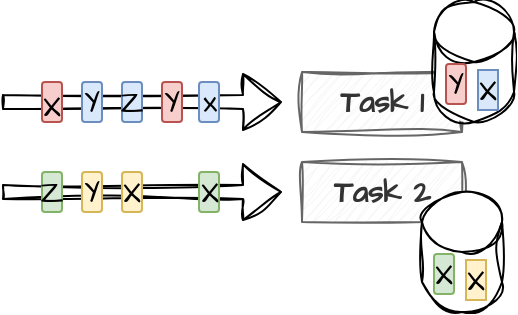 <mxfile version="22.0.0" type="device">
  <diagram name="Page-1" id="oLa2Ue3eT1LLGDNG7kDg">
    <mxGraphModel dx="1036" dy="606" grid="1" gridSize="10" guides="1" tooltips="1" connect="1" arrows="1" fold="1" page="1" pageScale="1" pageWidth="827" pageHeight="1169" math="0" shadow="0">
      <root>
        <mxCell id="0" />
        <mxCell id="1" parent="0" />
        <mxCell id="4R5jo-RzF8fs_wDC410D-2" value="" style="shape=flexArrow;endArrow=classic;html=1;rounded=0;sketch=1;hachureGap=4;jiggle=2;curveFitting=1;fontFamily=Architects Daughter;fontSource=https%3A%2F%2Ffonts.googleapis.com%2Fcss%3Ffamily%3DArchitects%2BDaughter;fontSize=16;entryX=0;entryY=0.5;entryDx=0;entryDy=0;width=7;" parent="1" edge="1">
          <mxGeometry width="50" height="50" relative="1" as="geometry">
            <mxPoint x="90" y="185" as="sourcePoint" />
            <mxPoint x="230" y="185" as="targetPoint" />
          </mxGeometry>
        </mxCell>
        <mxCell id="4R5jo-RzF8fs_wDC410D-3" value="" style="group" parent="1" vertex="1" connectable="0">
          <mxGeometry x="110" y="175" width="88.5" height="20" as="geometry" />
        </mxCell>
        <mxCell id="4R5jo-RzF8fs_wDC410D-4" value="Y" style="rounded=1;whiteSpace=wrap;html=1;hachureGap=4;fontFamily=Architects Daughter;fontSource=https%3A%2F%2Ffonts.googleapis.com%2Fcss%3Ffamily%3DArchitects%2BDaughter;fontSize=15;fillColor=#dae8fc;strokeColor=#6c8ebf;" parent="4R5jo-RzF8fs_wDC410D-3" vertex="1">
          <mxGeometry x="20" width="10" height="20" as="geometry" />
        </mxCell>
        <mxCell id="4R5jo-RzF8fs_wDC410D-5" value="Z" style="rounded=1;whiteSpace=wrap;html=1;hachureGap=4;fontFamily=Architects Daughter;fontSource=https%3A%2F%2Ffonts.googleapis.com%2Fcss%3Ffamily%3DArchitects%2BDaughter;fontSize=15;fillColor=#dae8fc;strokeColor=#6c8ebf;" parent="4R5jo-RzF8fs_wDC410D-3" vertex="1">
          <mxGeometry x="40" width="10" height="20" as="geometry" />
        </mxCell>
        <mxCell id="4R5jo-RzF8fs_wDC410D-6" value="Y" style="rounded=1;whiteSpace=wrap;html=1;hachureGap=4;fontFamily=Architects Daughter;fontSource=https%3A%2F%2Ffonts.googleapis.com%2Fcss%3Ffamily%3DArchitects%2BDaughter;fontSize=15;fillColor=#f8cecc;strokeColor=#b85450;" parent="4R5jo-RzF8fs_wDC410D-3" vertex="1">
          <mxGeometry x="60" width="10" height="20" as="geometry" />
        </mxCell>
        <mxCell id="4R5jo-RzF8fs_wDC410D-7" value="&lt;font style=&quot;font-size: 15px;&quot;&gt;X&lt;/font&gt;" style="rounded=1;whiteSpace=wrap;html=1;hachureGap=4;fontFamily=Architects Daughter;fontSource=https%3A%2F%2Ffonts.googleapis.com%2Fcss%3Ffamily%3DArchitects%2BDaughter;fontSize=20;fillColor=#f8cecc;strokeColor=#b85450;" parent="4R5jo-RzF8fs_wDC410D-3" vertex="1">
          <mxGeometry width="10" height="20" as="geometry" />
        </mxCell>
        <mxCell id="4R5jo-RzF8fs_wDC410D-8" value="x" style="rounded=1;whiteSpace=wrap;html=1;hachureGap=4;fontFamily=Architects Daughter;fontSource=https%3A%2F%2Ffonts.googleapis.com%2Fcss%3Ffamily%3DArchitects%2BDaughter;fontSize=15;fillColor=#dae8fc;strokeColor=#6c8ebf;" parent="4R5jo-RzF8fs_wDC410D-3" vertex="1">
          <mxGeometry x="78.5" width="10" height="20" as="geometry" />
        </mxCell>
        <mxCell id="edcs40bPUSnlSuQE0jbe-1" value="" style="shape=flexArrow;endArrow=classic;html=1;rounded=0;sketch=1;hachureGap=4;jiggle=2;curveFitting=1;fontFamily=Architects Daughter;fontSource=https%3A%2F%2Ffonts.googleapis.com%2Fcss%3Ffamily%3DArchitects%2BDaughter;fontSize=16;entryX=0;entryY=0.5;entryDx=0;entryDy=0;width=7;" parent="1" edge="1">
          <mxGeometry width="50" height="50" relative="1" as="geometry">
            <mxPoint x="90" y="230" as="sourcePoint" />
            <mxPoint x="230" y="230" as="targetPoint" />
          </mxGeometry>
        </mxCell>
        <mxCell id="edcs40bPUSnlSuQE0jbe-2" value="" style="group" parent="1" vertex="1" connectable="0">
          <mxGeometry x="110" y="220" width="88.5" height="20" as="geometry" />
        </mxCell>
        <mxCell id="edcs40bPUSnlSuQE0jbe-3" value="Y" style="rounded=1;whiteSpace=wrap;html=1;hachureGap=4;fontFamily=Architects Daughter;fontSource=https%3A%2F%2Ffonts.googleapis.com%2Fcss%3Ffamily%3DArchitects%2BDaughter;fontSize=15;fillColor=#fff2cc;strokeColor=#d6b656;" parent="edcs40bPUSnlSuQE0jbe-2" vertex="1">
          <mxGeometry x="20" width="10" height="20" as="geometry" />
        </mxCell>
        <mxCell id="edcs40bPUSnlSuQE0jbe-4" value="X" style="rounded=1;whiteSpace=wrap;html=1;hachureGap=4;fontFamily=Architects Daughter;fontSource=https%3A%2F%2Ffonts.googleapis.com%2Fcss%3Ffamily%3DArchitects%2BDaughter;fontSize=15;fillColor=#fff2cc;strokeColor=#d6b656;" parent="edcs40bPUSnlSuQE0jbe-2" vertex="1">
          <mxGeometry x="40" width="10" height="20" as="geometry" />
        </mxCell>
        <mxCell id="edcs40bPUSnlSuQE0jbe-6" value="Z" style="rounded=1;whiteSpace=wrap;html=1;hachureGap=4;fontFamily=Architects Daughter;fontSource=https%3A%2F%2Ffonts.googleapis.com%2Fcss%3Ffamily%3DArchitects%2BDaughter;fontSize=15;fillColor=#d5e8d4;strokeColor=#82b366;" parent="edcs40bPUSnlSuQE0jbe-2" vertex="1">
          <mxGeometry width="10" height="20" as="geometry" />
        </mxCell>
        <mxCell id="edcs40bPUSnlSuQE0jbe-7" value="X" style="rounded=1;whiteSpace=wrap;html=1;hachureGap=4;fontFamily=Architects Daughter;fontSource=https%3A%2F%2Ffonts.googleapis.com%2Fcss%3Ffamily%3DArchitects%2BDaughter;fontSize=15;fillColor=#d5e8d4;strokeColor=#82b366;" parent="edcs40bPUSnlSuQE0jbe-2" vertex="1">
          <mxGeometry x="78.5" width="10" height="20" as="geometry" />
        </mxCell>
        <mxCell id="edcs40bPUSnlSuQE0jbe-8" value="&lt;b style=&quot;font-size: 15px;&quot;&gt;Task 1&lt;/b&gt;" style="rounded=0;whiteSpace=wrap;html=1;sketch=1;hachureGap=4;jiggle=2;curveFitting=1;fontFamily=Architects Daughter;fontSource=https%3A%2F%2Ffonts.googleapis.com%2Fcss%3Ffamily%3DArchitects%2BDaughter;fontSize=15;fillColor=#f5f5f5;fontColor=#333333;strokeColor=#666666;" parent="1" vertex="1">
          <mxGeometry x="240" y="170" width="80" height="30" as="geometry" />
        </mxCell>
        <mxCell id="edcs40bPUSnlSuQE0jbe-10" value="&lt;b style=&quot;font-size: 15px;&quot;&gt;Task 2&lt;/b&gt;" style="rounded=0;whiteSpace=wrap;html=1;sketch=1;hachureGap=4;jiggle=2;curveFitting=1;fontFamily=Architects Daughter;fontSource=https%3A%2F%2Ffonts.googleapis.com%2Fcss%3Ffamily%3DArchitects%2BDaughter;fontSize=15;fillColor=#f5f5f5;fontColor=#333333;strokeColor=#666666;" parent="1" vertex="1">
          <mxGeometry x="240" y="215" width="80" height="30" as="geometry" />
        </mxCell>
        <mxCell id="C-P8qrDwUmCRda345RJ--1" value="" style="shape=cylinder3;whiteSpace=wrap;html=1;boundedLbl=1;backgroundOutline=1;size=15;sketch=1;hachureGap=4;jiggle=2;curveFitting=1;fontFamily=Architects Daughter;fontSource=https%3A%2F%2Ffonts.googleapis.com%2Fcss%3Ffamily%3DArchitects%2BDaughter;fontSize=20;" vertex="1" parent="1">
          <mxGeometry x="300" y="230" width="40" height="60" as="geometry" />
        </mxCell>
        <mxCell id="C-P8qrDwUmCRda345RJ--2" value="X" style="rounded=1;whiteSpace=wrap;html=1;hachureGap=4;fontFamily=Architects Daughter;fontSource=https%3A%2F%2Ffonts.googleapis.com%2Fcss%3Ffamily%3DArchitects%2BDaughter;fontSize=15;fillColor=#d5e8d4;strokeColor=#82b366;" vertex="1" parent="1">
          <mxGeometry x="306" y="261" width="10" height="20" as="geometry" />
        </mxCell>
        <mxCell id="C-P8qrDwUmCRda345RJ--3" value="X" style="rounded=1;whiteSpace=wrap;html=1;hachureGap=4;fontFamily=Architects Daughter;fontSource=https%3A%2F%2Ffonts.googleapis.com%2Fcss%3Ffamily%3DArchitects%2BDaughter;fontSize=15;fillColor=#fff2cc;strokeColor=#d6b656;arcSize=0;" vertex="1" parent="1">
          <mxGeometry x="322" y="264" width="10" height="20" as="geometry" />
        </mxCell>
        <mxCell id="C-P8qrDwUmCRda345RJ--6" value="" style="shape=cylinder3;whiteSpace=wrap;html=1;boundedLbl=1;backgroundOutline=1;size=15;sketch=1;hachureGap=4;jiggle=2;curveFitting=1;fontFamily=Architects Daughter;fontSource=https%3A%2F%2Ffonts.googleapis.com%2Fcss%3Ffamily%3DArchitects%2BDaughter;fontSize=20;" vertex="1" parent="1">
          <mxGeometry x="306" y="135" width="40" height="60" as="geometry" />
        </mxCell>
        <mxCell id="C-P8qrDwUmCRda345RJ--7" value="Y" style="rounded=1;whiteSpace=wrap;html=1;hachureGap=4;fontFamily=Architects Daughter;fontSource=https%3A%2F%2Ffonts.googleapis.com%2Fcss%3Ffamily%3DArchitects%2BDaughter;fontSize=15;fillColor=#f8cecc;strokeColor=#b85450;" vertex="1" parent="1">
          <mxGeometry x="312" y="166" width="10" height="20" as="geometry" />
        </mxCell>
        <mxCell id="C-P8qrDwUmCRda345RJ--8" value="X" style="rounded=1;whiteSpace=wrap;html=1;hachureGap=4;fontFamily=Architects Daughter;fontSource=https%3A%2F%2Ffonts.googleapis.com%2Fcss%3Ffamily%3DArchitects%2BDaughter;fontSize=15;fillColor=#dae8fc;strokeColor=#6c8ebf;arcSize=0;" vertex="1" parent="1">
          <mxGeometry x="328" y="169" width="10" height="20" as="geometry" />
        </mxCell>
      </root>
    </mxGraphModel>
  </diagram>
</mxfile>
